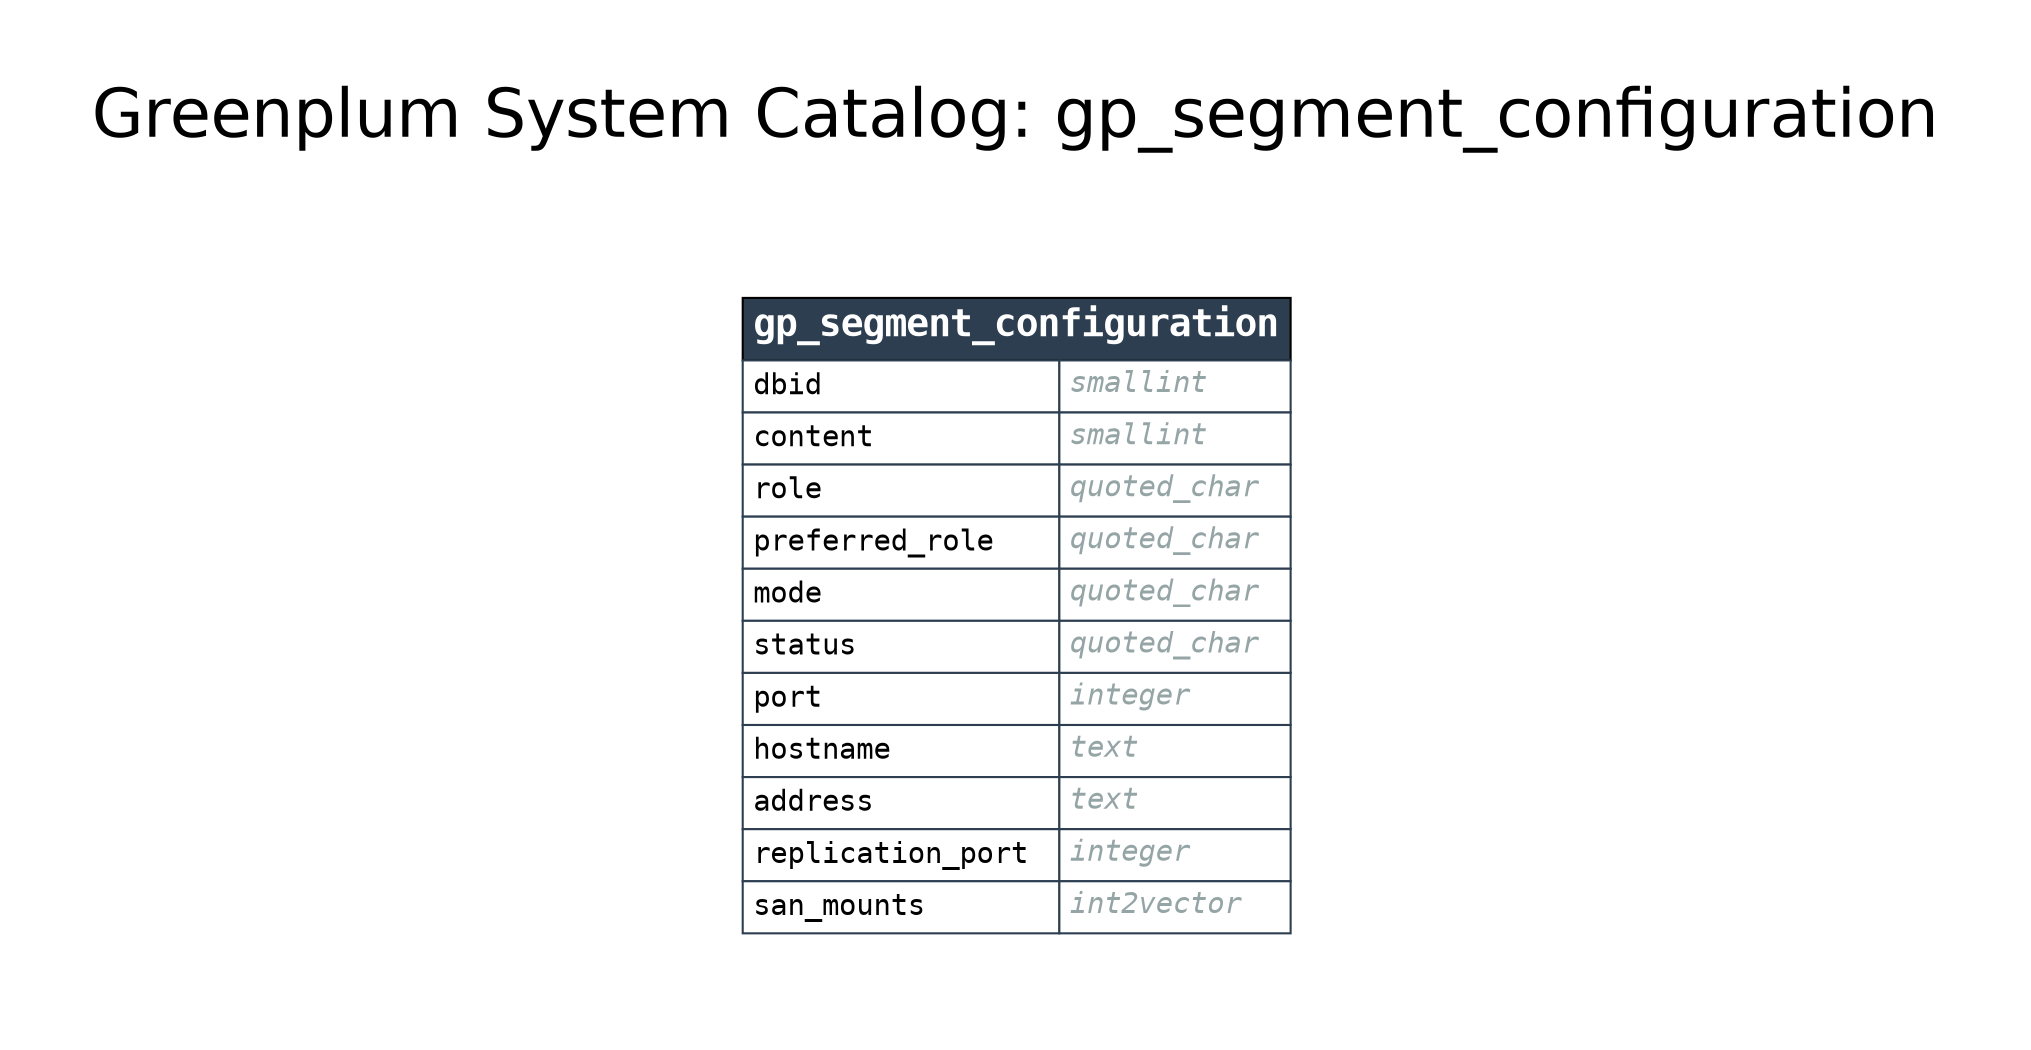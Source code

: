 digraph GPDB {

    label="Greenplum System Catalog: gp_segment_configuration";
    labelloc="t";
    fontname="Helvetica"
    fontsize=32
    

    pad=0.5;
    nodesep=0.5;
    ranksep=0.5;
    rankdir=LR;
    node [shape = "plaintext"];

    
    subgraph cluster_from {
        rankdir=TB
        style=invis;

        
    }
    
    subgraph cluster_selected {
        rankdir=TB
        style=invis;

        
            gp_segment_configuration [label = <<FONT FACE="monospace"><TABLE BORDER="0" CELLBORDER="1" CELLSPACING="0" CELLPADDING="4">
<TR><TD BGCOLOR="#2c3e50" ALIGN="CENTER" COLSPAN="2"><FONT COLOR="#FFFFFF" POINT-SIZE="18"><B>gp_segment_configuration</B></FONT></TD></TR>

<TR>
<TD COLOR="#2c3e50" BGCOLOR="#FFFFFF" ALIGN="LEFT" PORT="dbid_in"><FONT COLOR="#000000">dbid</FONT></TD>
<TD COLOR="#2c3e50" BGCOLOR="#FFFFFF" ALIGN="LEFT" PORT="dbid_out"><FONT COLOR="#95a5a6"><I>smallint</I></FONT></TD>
</TR>

<TR>
<TD COLOR="#2c3e50" BGCOLOR="#FFFFFF" ALIGN="LEFT" PORT="content_in"><FONT COLOR="#000000">content</FONT></TD>
<TD COLOR="#2c3e50" BGCOLOR="#FFFFFF" ALIGN="LEFT" PORT="content_out"><FONT COLOR="#95a5a6"><I>smallint</I></FONT></TD>
</TR>

<TR>
<TD COLOR="#2c3e50" BGCOLOR="#FFFFFF" ALIGN="LEFT" PORT="role_in"><FONT COLOR="#000000">role</FONT></TD>
<TD COLOR="#2c3e50" BGCOLOR="#FFFFFF" ALIGN="LEFT" PORT="role_out"><FONT COLOR="#95a5a6"><I>quoted_char</I></FONT></TD>
</TR>

<TR>
<TD COLOR="#2c3e50" BGCOLOR="#FFFFFF" ALIGN="LEFT" PORT="preferred_role_in"><FONT COLOR="#000000">preferred_role</FONT></TD>
<TD COLOR="#2c3e50" BGCOLOR="#FFFFFF" ALIGN="LEFT" PORT="preferred_role_out"><FONT COLOR="#95a5a6"><I>quoted_char</I></FONT></TD>
</TR>

<TR>
<TD COLOR="#2c3e50" BGCOLOR="#FFFFFF" ALIGN="LEFT" PORT="mode_in"><FONT COLOR="#000000">mode</FONT></TD>
<TD COLOR="#2c3e50" BGCOLOR="#FFFFFF" ALIGN="LEFT" PORT="mode_out"><FONT COLOR="#95a5a6"><I>quoted_char</I></FONT></TD>
</TR>

<TR>
<TD COLOR="#2c3e50" BGCOLOR="#FFFFFF" ALIGN="LEFT" PORT="status_in"><FONT COLOR="#000000">status</FONT></TD>
<TD COLOR="#2c3e50" BGCOLOR="#FFFFFF" ALIGN="LEFT" PORT="status_out"><FONT COLOR="#95a5a6"><I>quoted_char</I></FONT></TD>
</TR>

<TR>
<TD COLOR="#2c3e50" BGCOLOR="#FFFFFF" ALIGN="LEFT" PORT="port_in"><FONT COLOR="#000000">port</FONT></TD>
<TD COLOR="#2c3e50" BGCOLOR="#FFFFFF" ALIGN="LEFT" PORT="port_out"><FONT COLOR="#95a5a6"><I>integer</I></FONT></TD>
</TR>

<TR>
<TD COLOR="#2c3e50" BGCOLOR="#FFFFFF" ALIGN="LEFT" PORT="hostname_in"><FONT COLOR="#000000">hostname</FONT></TD>
<TD COLOR="#2c3e50" BGCOLOR="#FFFFFF" ALIGN="LEFT" PORT="hostname_out"><FONT COLOR="#95a5a6"><I>text</I></FONT></TD>
</TR>

<TR>
<TD COLOR="#2c3e50" BGCOLOR="#FFFFFF" ALIGN="LEFT" PORT="address_in"><FONT COLOR="#000000">address</FONT></TD>
<TD COLOR="#2c3e50" BGCOLOR="#FFFFFF" ALIGN="LEFT" PORT="address_out"><FONT COLOR="#95a5a6"><I>text</I></FONT></TD>
</TR>

<TR>
<TD COLOR="#2c3e50" BGCOLOR="#FFFFFF" ALIGN="LEFT" PORT="replication_port_in"><FONT COLOR="#000000">replication_port</FONT></TD>
<TD COLOR="#2c3e50" BGCOLOR="#FFFFFF" ALIGN="LEFT" PORT="replication_port_out"><FONT COLOR="#95a5a6"><I>integer</I></FONT></TD>
</TR>

<TR>
<TD COLOR="#2c3e50" BGCOLOR="#FFFFFF" ALIGN="LEFT" PORT="san_mounts_in"><FONT COLOR="#000000">san_mounts</FONT></TD>
<TD COLOR="#2c3e50" BGCOLOR="#FFFFFF" ALIGN="LEFT" PORT="san_mounts_out"><FONT COLOR="#95a5a6"><I>int2vector</I></FONT></TD>
</TR>

</TABLE></FONT>> name = "gp_segment_configuration" URL = "gp_segment_configuration.svg"];
        
    }
    
    subgraph cluster_to {
        rankdir=TB
        style=invis;

        
    }
    

    

}